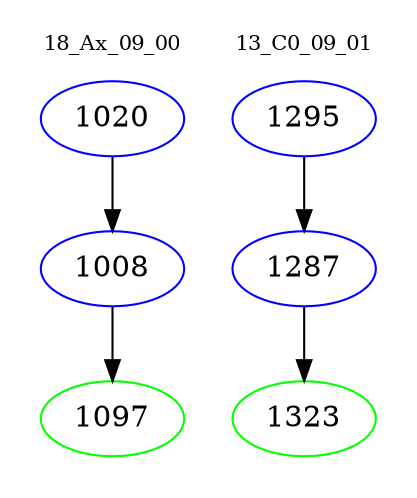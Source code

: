 digraph{
subgraph cluster_0 {
color = white
label = "18_Ax_09_00";
fontsize=10;
T0_1020 [label="1020", color="blue"]
T0_1020 -> T0_1008 [color="black"]
T0_1008 [label="1008", color="blue"]
T0_1008 -> T0_1097 [color="black"]
T0_1097 [label="1097", color="green"]
}
subgraph cluster_1 {
color = white
label = "13_C0_09_01";
fontsize=10;
T1_1295 [label="1295", color="blue"]
T1_1295 -> T1_1287 [color="black"]
T1_1287 [label="1287", color="blue"]
T1_1287 -> T1_1323 [color="black"]
T1_1323 [label="1323", color="green"]
}
}
